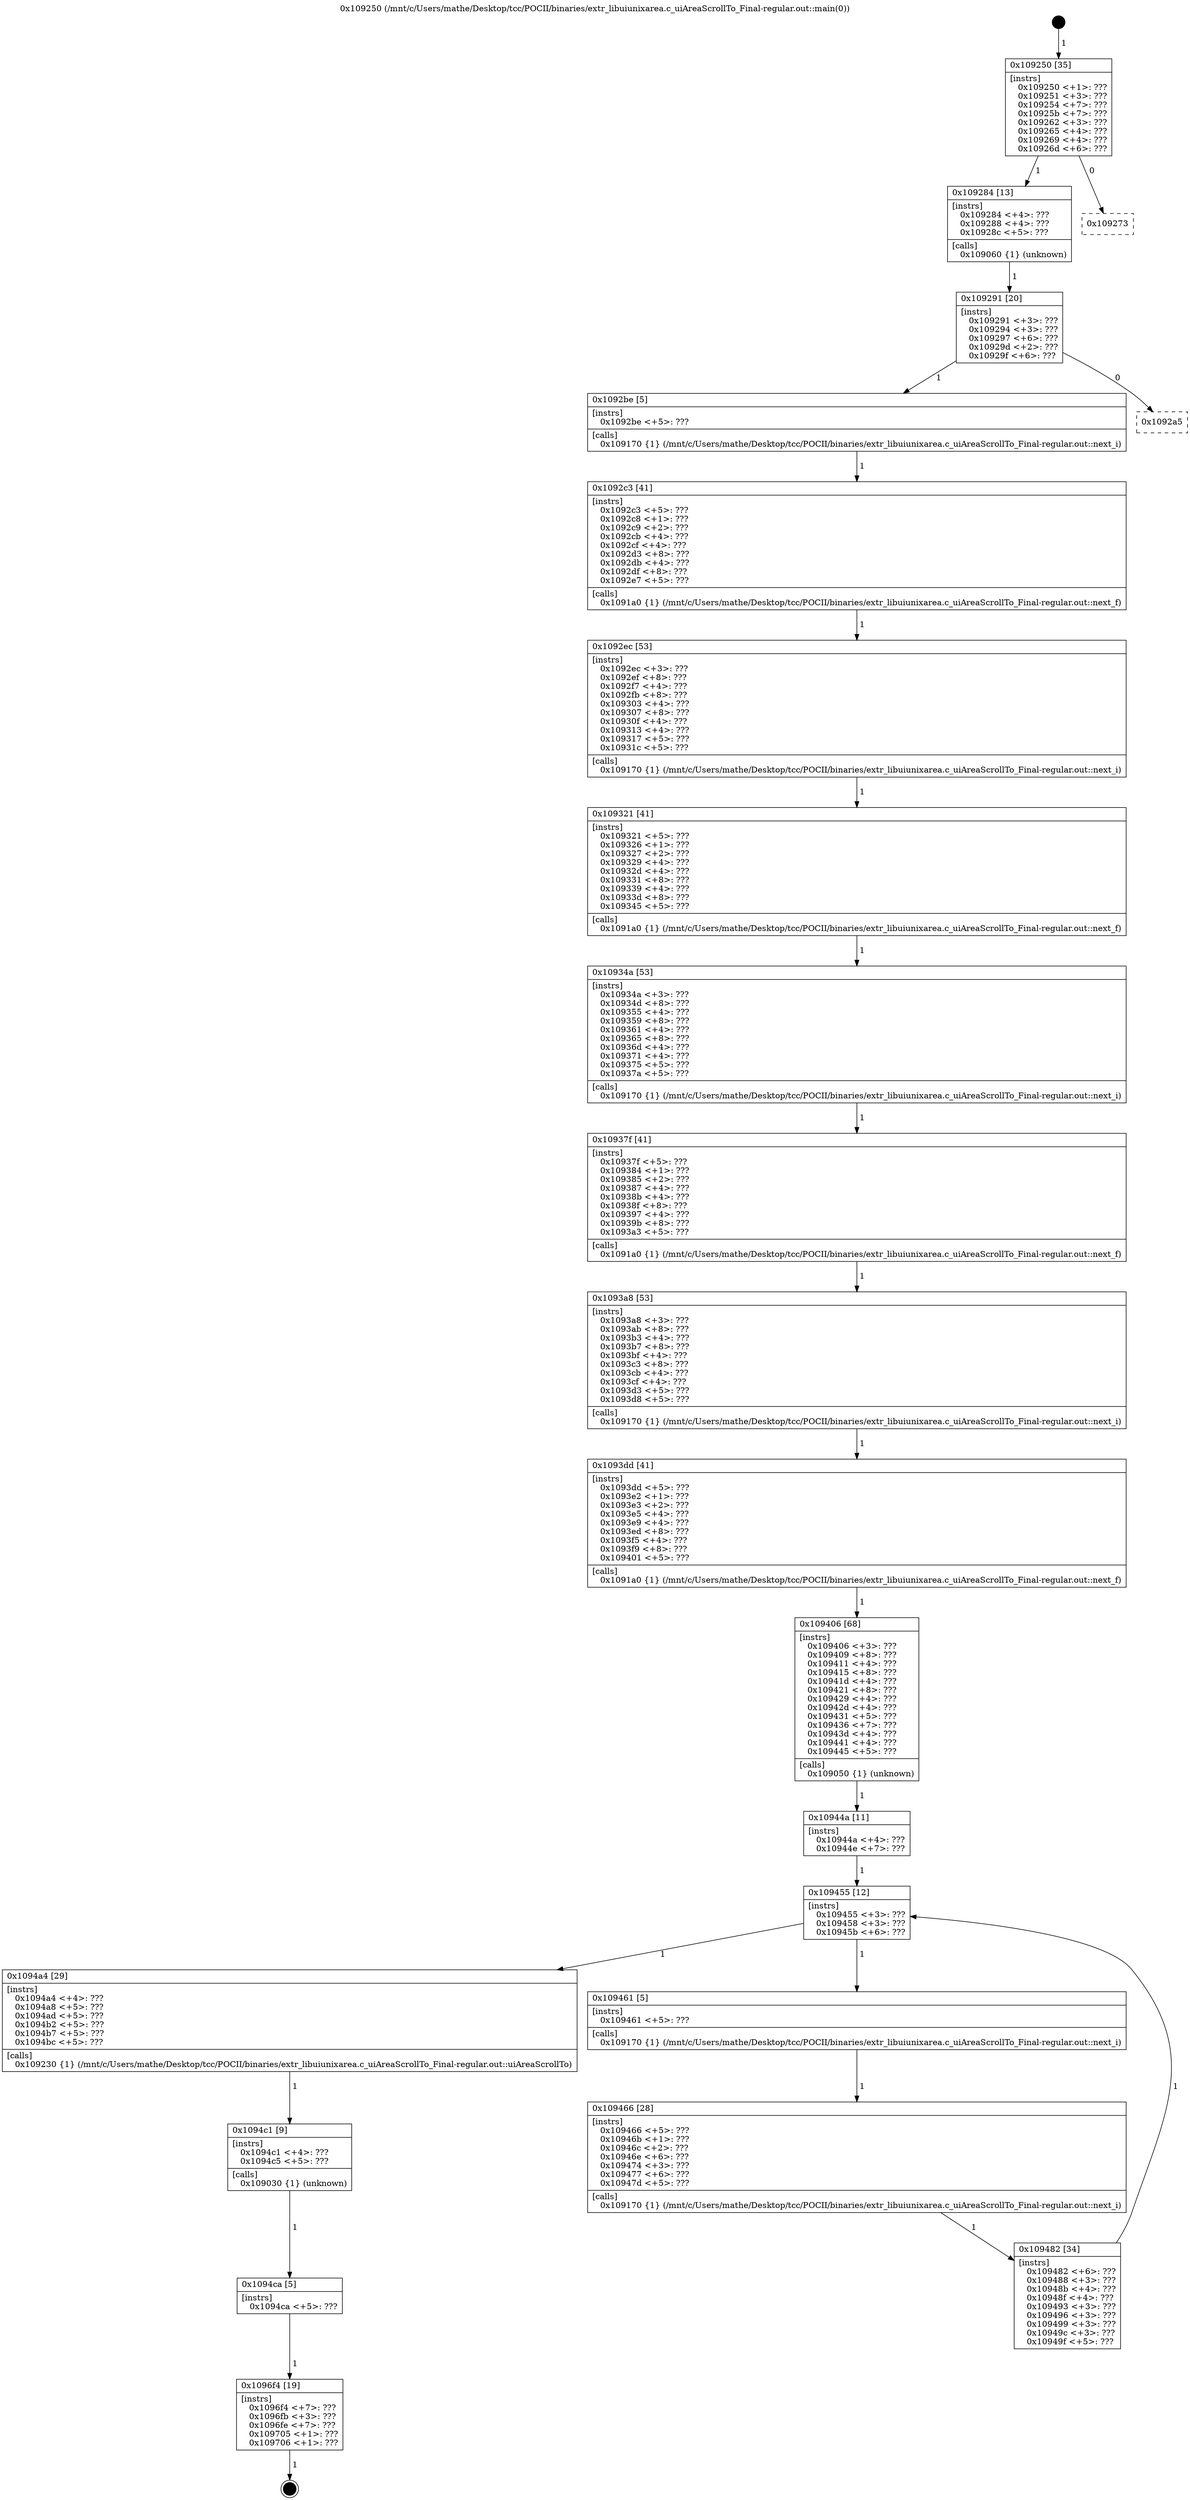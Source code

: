 digraph "0x109250" {
  label = "0x109250 (/mnt/c/Users/mathe/Desktop/tcc/POCII/binaries/extr_libuiunixarea.c_uiAreaScrollTo_Final-regular.out::main(0))"
  labelloc = "t"
  node[shape=record]

  Entry [label="",width=0.3,height=0.3,shape=circle,fillcolor=black,style=filled]
  "0x109250" [label="{
     0x109250 [35]\l
     | [instrs]\l
     &nbsp;&nbsp;0x109250 \<+1\>: ???\l
     &nbsp;&nbsp;0x109251 \<+3\>: ???\l
     &nbsp;&nbsp;0x109254 \<+7\>: ???\l
     &nbsp;&nbsp;0x10925b \<+7\>: ???\l
     &nbsp;&nbsp;0x109262 \<+3\>: ???\l
     &nbsp;&nbsp;0x109265 \<+4\>: ???\l
     &nbsp;&nbsp;0x109269 \<+4\>: ???\l
     &nbsp;&nbsp;0x10926d \<+6\>: ???\l
  }"]
  "0x109284" [label="{
     0x109284 [13]\l
     | [instrs]\l
     &nbsp;&nbsp;0x109284 \<+4\>: ???\l
     &nbsp;&nbsp;0x109288 \<+4\>: ???\l
     &nbsp;&nbsp;0x10928c \<+5\>: ???\l
     | [calls]\l
     &nbsp;&nbsp;0x109060 \{1\} (unknown)\l
  }"]
  "0x109273" [label="{
     0x109273\l
  }", style=dashed]
  "0x109291" [label="{
     0x109291 [20]\l
     | [instrs]\l
     &nbsp;&nbsp;0x109291 \<+3\>: ???\l
     &nbsp;&nbsp;0x109294 \<+3\>: ???\l
     &nbsp;&nbsp;0x109297 \<+6\>: ???\l
     &nbsp;&nbsp;0x10929d \<+2\>: ???\l
     &nbsp;&nbsp;0x10929f \<+6\>: ???\l
  }"]
  "0x1092be" [label="{
     0x1092be [5]\l
     | [instrs]\l
     &nbsp;&nbsp;0x1092be \<+5\>: ???\l
     | [calls]\l
     &nbsp;&nbsp;0x109170 \{1\} (/mnt/c/Users/mathe/Desktop/tcc/POCII/binaries/extr_libuiunixarea.c_uiAreaScrollTo_Final-regular.out::next_i)\l
  }"]
  "0x1092a5" [label="{
     0x1092a5\l
  }", style=dashed]
  "0x1092c3" [label="{
     0x1092c3 [41]\l
     | [instrs]\l
     &nbsp;&nbsp;0x1092c3 \<+5\>: ???\l
     &nbsp;&nbsp;0x1092c8 \<+1\>: ???\l
     &nbsp;&nbsp;0x1092c9 \<+2\>: ???\l
     &nbsp;&nbsp;0x1092cb \<+4\>: ???\l
     &nbsp;&nbsp;0x1092cf \<+4\>: ???\l
     &nbsp;&nbsp;0x1092d3 \<+8\>: ???\l
     &nbsp;&nbsp;0x1092db \<+4\>: ???\l
     &nbsp;&nbsp;0x1092df \<+8\>: ???\l
     &nbsp;&nbsp;0x1092e7 \<+5\>: ???\l
     | [calls]\l
     &nbsp;&nbsp;0x1091a0 \{1\} (/mnt/c/Users/mathe/Desktop/tcc/POCII/binaries/extr_libuiunixarea.c_uiAreaScrollTo_Final-regular.out::next_f)\l
  }"]
  "0x1092ec" [label="{
     0x1092ec [53]\l
     | [instrs]\l
     &nbsp;&nbsp;0x1092ec \<+3\>: ???\l
     &nbsp;&nbsp;0x1092ef \<+8\>: ???\l
     &nbsp;&nbsp;0x1092f7 \<+4\>: ???\l
     &nbsp;&nbsp;0x1092fb \<+8\>: ???\l
     &nbsp;&nbsp;0x109303 \<+4\>: ???\l
     &nbsp;&nbsp;0x109307 \<+8\>: ???\l
     &nbsp;&nbsp;0x10930f \<+4\>: ???\l
     &nbsp;&nbsp;0x109313 \<+4\>: ???\l
     &nbsp;&nbsp;0x109317 \<+5\>: ???\l
     &nbsp;&nbsp;0x10931c \<+5\>: ???\l
     | [calls]\l
     &nbsp;&nbsp;0x109170 \{1\} (/mnt/c/Users/mathe/Desktop/tcc/POCII/binaries/extr_libuiunixarea.c_uiAreaScrollTo_Final-regular.out::next_i)\l
  }"]
  "0x109321" [label="{
     0x109321 [41]\l
     | [instrs]\l
     &nbsp;&nbsp;0x109321 \<+5\>: ???\l
     &nbsp;&nbsp;0x109326 \<+1\>: ???\l
     &nbsp;&nbsp;0x109327 \<+2\>: ???\l
     &nbsp;&nbsp;0x109329 \<+4\>: ???\l
     &nbsp;&nbsp;0x10932d \<+4\>: ???\l
     &nbsp;&nbsp;0x109331 \<+8\>: ???\l
     &nbsp;&nbsp;0x109339 \<+4\>: ???\l
     &nbsp;&nbsp;0x10933d \<+8\>: ???\l
     &nbsp;&nbsp;0x109345 \<+5\>: ???\l
     | [calls]\l
     &nbsp;&nbsp;0x1091a0 \{1\} (/mnt/c/Users/mathe/Desktop/tcc/POCII/binaries/extr_libuiunixarea.c_uiAreaScrollTo_Final-regular.out::next_f)\l
  }"]
  "0x10934a" [label="{
     0x10934a [53]\l
     | [instrs]\l
     &nbsp;&nbsp;0x10934a \<+3\>: ???\l
     &nbsp;&nbsp;0x10934d \<+8\>: ???\l
     &nbsp;&nbsp;0x109355 \<+4\>: ???\l
     &nbsp;&nbsp;0x109359 \<+8\>: ???\l
     &nbsp;&nbsp;0x109361 \<+4\>: ???\l
     &nbsp;&nbsp;0x109365 \<+8\>: ???\l
     &nbsp;&nbsp;0x10936d \<+4\>: ???\l
     &nbsp;&nbsp;0x109371 \<+4\>: ???\l
     &nbsp;&nbsp;0x109375 \<+5\>: ???\l
     &nbsp;&nbsp;0x10937a \<+5\>: ???\l
     | [calls]\l
     &nbsp;&nbsp;0x109170 \{1\} (/mnt/c/Users/mathe/Desktop/tcc/POCII/binaries/extr_libuiunixarea.c_uiAreaScrollTo_Final-regular.out::next_i)\l
  }"]
  "0x10937f" [label="{
     0x10937f [41]\l
     | [instrs]\l
     &nbsp;&nbsp;0x10937f \<+5\>: ???\l
     &nbsp;&nbsp;0x109384 \<+1\>: ???\l
     &nbsp;&nbsp;0x109385 \<+2\>: ???\l
     &nbsp;&nbsp;0x109387 \<+4\>: ???\l
     &nbsp;&nbsp;0x10938b \<+4\>: ???\l
     &nbsp;&nbsp;0x10938f \<+8\>: ???\l
     &nbsp;&nbsp;0x109397 \<+4\>: ???\l
     &nbsp;&nbsp;0x10939b \<+8\>: ???\l
     &nbsp;&nbsp;0x1093a3 \<+5\>: ???\l
     | [calls]\l
     &nbsp;&nbsp;0x1091a0 \{1\} (/mnt/c/Users/mathe/Desktop/tcc/POCII/binaries/extr_libuiunixarea.c_uiAreaScrollTo_Final-regular.out::next_f)\l
  }"]
  "0x1093a8" [label="{
     0x1093a8 [53]\l
     | [instrs]\l
     &nbsp;&nbsp;0x1093a8 \<+3\>: ???\l
     &nbsp;&nbsp;0x1093ab \<+8\>: ???\l
     &nbsp;&nbsp;0x1093b3 \<+4\>: ???\l
     &nbsp;&nbsp;0x1093b7 \<+8\>: ???\l
     &nbsp;&nbsp;0x1093bf \<+4\>: ???\l
     &nbsp;&nbsp;0x1093c3 \<+8\>: ???\l
     &nbsp;&nbsp;0x1093cb \<+4\>: ???\l
     &nbsp;&nbsp;0x1093cf \<+4\>: ???\l
     &nbsp;&nbsp;0x1093d3 \<+5\>: ???\l
     &nbsp;&nbsp;0x1093d8 \<+5\>: ???\l
     | [calls]\l
     &nbsp;&nbsp;0x109170 \{1\} (/mnt/c/Users/mathe/Desktop/tcc/POCII/binaries/extr_libuiunixarea.c_uiAreaScrollTo_Final-regular.out::next_i)\l
  }"]
  "0x1093dd" [label="{
     0x1093dd [41]\l
     | [instrs]\l
     &nbsp;&nbsp;0x1093dd \<+5\>: ???\l
     &nbsp;&nbsp;0x1093e2 \<+1\>: ???\l
     &nbsp;&nbsp;0x1093e3 \<+2\>: ???\l
     &nbsp;&nbsp;0x1093e5 \<+4\>: ???\l
     &nbsp;&nbsp;0x1093e9 \<+4\>: ???\l
     &nbsp;&nbsp;0x1093ed \<+8\>: ???\l
     &nbsp;&nbsp;0x1093f5 \<+4\>: ???\l
     &nbsp;&nbsp;0x1093f9 \<+8\>: ???\l
     &nbsp;&nbsp;0x109401 \<+5\>: ???\l
     | [calls]\l
     &nbsp;&nbsp;0x1091a0 \{1\} (/mnt/c/Users/mathe/Desktop/tcc/POCII/binaries/extr_libuiunixarea.c_uiAreaScrollTo_Final-regular.out::next_f)\l
  }"]
  "0x109406" [label="{
     0x109406 [68]\l
     | [instrs]\l
     &nbsp;&nbsp;0x109406 \<+3\>: ???\l
     &nbsp;&nbsp;0x109409 \<+8\>: ???\l
     &nbsp;&nbsp;0x109411 \<+4\>: ???\l
     &nbsp;&nbsp;0x109415 \<+8\>: ???\l
     &nbsp;&nbsp;0x10941d \<+4\>: ???\l
     &nbsp;&nbsp;0x109421 \<+8\>: ???\l
     &nbsp;&nbsp;0x109429 \<+4\>: ???\l
     &nbsp;&nbsp;0x10942d \<+4\>: ???\l
     &nbsp;&nbsp;0x109431 \<+5\>: ???\l
     &nbsp;&nbsp;0x109436 \<+7\>: ???\l
     &nbsp;&nbsp;0x10943d \<+4\>: ???\l
     &nbsp;&nbsp;0x109441 \<+4\>: ???\l
     &nbsp;&nbsp;0x109445 \<+5\>: ???\l
     | [calls]\l
     &nbsp;&nbsp;0x109050 \{1\} (unknown)\l
  }"]
  "0x109455" [label="{
     0x109455 [12]\l
     | [instrs]\l
     &nbsp;&nbsp;0x109455 \<+3\>: ???\l
     &nbsp;&nbsp;0x109458 \<+3\>: ???\l
     &nbsp;&nbsp;0x10945b \<+6\>: ???\l
  }"]
  "0x1094a4" [label="{
     0x1094a4 [29]\l
     | [instrs]\l
     &nbsp;&nbsp;0x1094a4 \<+4\>: ???\l
     &nbsp;&nbsp;0x1094a8 \<+5\>: ???\l
     &nbsp;&nbsp;0x1094ad \<+5\>: ???\l
     &nbsp;&nbsp;0x1094b2 \<+5\>: ???\l
     &nbsp;&nbsp;0x1094b7 \<+5\>: ???\l
     &nbsp;&nbsp;0x1094bc \<+5\>: ???\l
     | [calls]\l
     &nbsp;&nbsp;0x109230 \{1\} (/mnt/c/Users/mathe/Desktop/tcc/POCII/binaries/extr_libuiunixarea.c_uiAreaScrollTo_Final-regular.out::uiAreaScrollTo)\l
  }"]
  "0x109461" [label="{
     0x109461 [5]\l
     | [instrs]\l
     &nbsp;&nbsp;0x109461 \<+5\>: ???\l
     | [calls]\l
     &nbsp;&nbsp;0x109170 \{1\} (/mnt/c/Users/mathe/Desktop/tcc/POCII/binaries/extr_libuiunixarea.c_uiAreaScrollTo_Final-regular.out::next_i)\l
  }"]
  "0x109466" [label="{
     0x109466 [28]\l
     | [instrs]\l
     &nbsp;&nbsp;0x109466 \<+5\>: ???\l
     &nbsp;&nbsp;0x10946b \<+1\>: ???\l
     &nbsp;&nbsp;0x10946c \<+2\>: ???\l
     &nbsp;&nbsp;0x10946e \<+6\>: ???\l
     &nbsp;&nbsp;0x109474 \<+3\>: ???\l
     &nbsp;&nbsp;0x109477 \<+6\>: ???\l
     &nbsp;&nbsp;0x10947d \<+5\>: ???\l
     | [calls]\l
     &nbsp;&nbsp;0x109170 \{1\} (/mnt/c/Users/mathe/Desktop/tcc/POCII/binaries/extr_libuiunixarea.c_uiAreaScrollTo_Final-regular.out::next_i)\l
  }"]
  "0x109482" [label="{
     0x109482 [34]\l
     | [instrs]\l
     &nbsp;&nbsp;0x109482 \<+6\>: ???\l
     &nbsp;&nbsp;0x109488 \<+3\>: ???\l
     &nbsp;&nbsp;0x10948b \<+4\>: ???\l
     &nbsp;&nbsp;0x10948f \<+4\>: ???\l
     &nbsp;&nbsp;0x109493 \<+3\>: ???\l
     &nbsp;&nbsp;0x109496 \<+3\>: ???\l
     &nbsp;&nbsp;0x109499 \<+3\>: ???\l
     &nbsp;&nbsp;0x10949c \<+3\>: ???\l
     &nbsp;&nbsp;0x10949f \<+5\>: ???\l
  }"]
  "0x10944a" [label="{
     0x10944a [11]\l
     | [instrs]\l
     &nbsp;&nbsp;0x10944a \<+4\>: ???\l
     &nbsp;&nbsp;0x10944e \<+7\>: ???\l
  }"]
  "0x1094c1" [label="{
     0x1094c1 [9]\l
     | [instrs]\l
     &nbsp;&nbsp;0x1094c1 \<+4\>: ???\l
     &nbsp;&nbsp;0x1094c5 \<+5\>: ???\l
     | [calls]\l
     &nbsp;&nbsp;0x109030 \{1\} (unknown)\l
  }"]
  "0x1094ca" [label="{
     0x1094ca [5]\l
     | [instrs]\l
     &nbsp;&nbsp;0x1094ca \<+5\>: ???\l
  }"]
  "0x1096f4" [label="{
     0x1096f4 [19]\l
     | [instrs]\l
     &nbsp;&nbsp;0x1096f4 \<+7\>: ???\l
     &nbsp;&nbsp;0x1096fb \<+3\>: ???\l
     &nbsp;&nbsp;0x1096fe \<+7\>: ???\l
     &nbsp;&nbsp;0x109705 \<+1\>: ???\l
     &nbsp;&nbsp;0x109706 \<+1\>: ???\l
  }"]
  Exit [label="",width=0.3,height=0.3,shape=circle,fillcolor=black,style=filled,peripheries=2]
  Entry -> "0x109250" [label=" 1"]
  "0x109250" -> "0x109284" [label=" 1"]
  "0x109250" -> "0x109273" [label=" 0"]
  "0x109284" -> "0x109291" [label=" 1"]
  "0x109291" -> "0x1092be" [label=" 1"]
  "0x109291" -> "0x1092a5" [label=" 0"]
  "0x1092be" -> "0x1092c3" [label=" 1"]
  "0x1092c3" -> "0x1092ec" [label=" 1"]
  "0x1092ec" -> "0x109321" [label=" 1"]
  "0x109321" -> "0x10934a" [label=" 1"]
  "0x10934a" -> "0x10937f" [label=" 1"]
  "0x10937f" -> "0x1093a8" [label=" 1"]
  "0x1093a8" -> "0x1093dd" [label=" 1"]
  "0x1093dd" -> "0x109406" [label=" 1"]
  "0x109406" -> "0x10944a" [label=" 1"]
  "0x109455" -> "0x1094a4" [label=" 1"]
  "0x109455" -> "0x109461" [label=" 1"]
  "0x109461" -> "0x109466" [label=" 1"]
  "0x109466" -> "0x109482" [label=" 1"]
  "0x10944a" -> "0x109455" [label=" 1"]
  "0x109482" -> "0x109455" [label=" 1"]
  "0x1094a4" -> "0x1094c1" [label=" 1"]
  "0x1094c1" -> "0x1094ca" [label=" 1"]
  "0x1094ca" -> "0x1096f4" [label=" 1"]
  "0x1096f4" -> Exit [label=" 1"]
}
